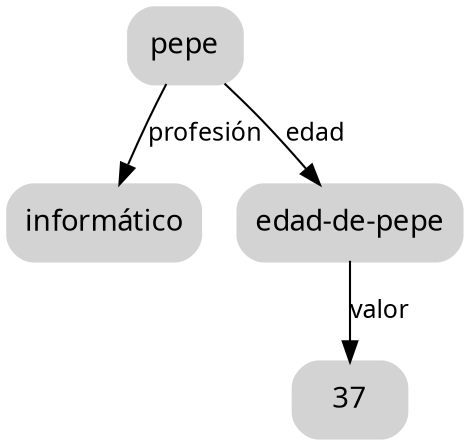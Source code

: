 digraph ejemplo {
node  [style="rounded,filled,bold", shape=box, fontname="Nimbus", color="lightgray"];
edge  [fontname="Nimbus" weight=2, fontsize=12]
A -> B [ label = "profesión" ];
A -> C [ label = "edad"]
C -> D [ label = "valor"]
A [label="pepe"];
B [label="informático"];
C [label="edad-de-pepe"];
D [label="37"]
}